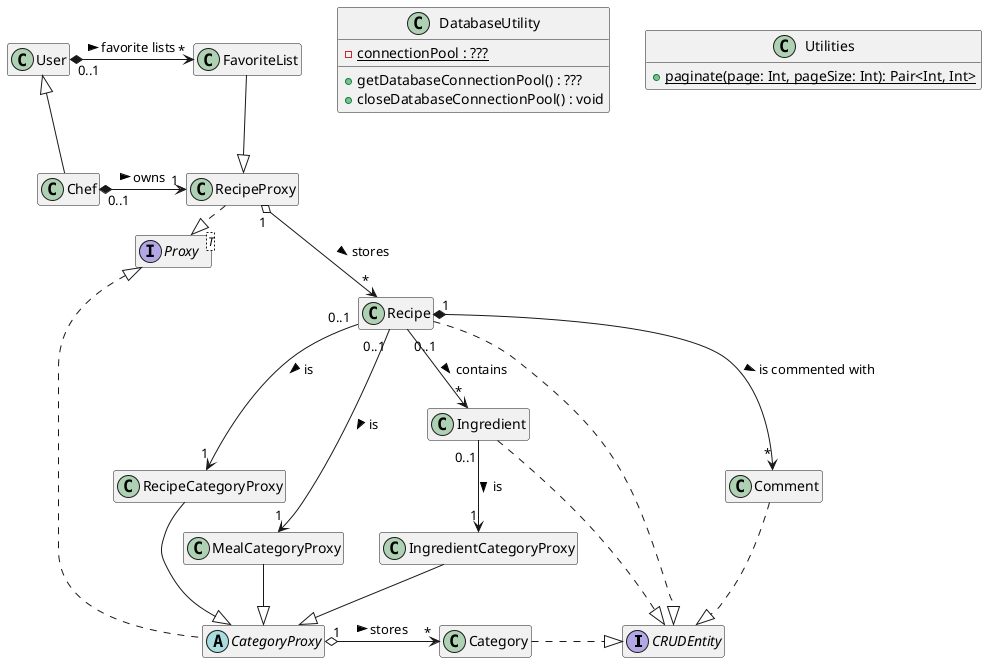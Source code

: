 @startuml classDiagram_v1
hide empty members

interface CRUDEntity {
  ' + toSQLCreateString() : String
  ' + toSQLUpdateString() : String
  ' + toSQLDeleteString() : String
}

interface Proxy<T> {
  ' + get(id: UUID): T
  ' + get(from: Int, to: Int): T[]
  ' + get(selector: String): T[]
  ' + getAll(): T[]
  ' + filter(predicate: Boolean): T[]
}

class DatabaseUtility {
  - {static} connectionPool : ???
  + getDatabaseConnectionPool() : ???
  + closeDatabaseConnectionPool() : void
  ' + createEntity(e: CRUDEntity) : void
  ' + updateEntity(e: CRUDEntity) : void
  ' + deleteEntity(e: CRUDEntity) : void
}

class Utilities {
  + {static} paginate(page: Int, pageSize: Int): Pair<Int, Int>
}

class RecipeProxy
class Recipe {
  ' - id: UUID
  ' - name: String
  ' - description: String
  ' - /allergen: Boolean
  ' - picture: Image
}

class FavoriteList {
  ' - id: UUID
  ' - name: String
}

abstract CategoryProxy {
  ' - categories: Category[]
}
class IngredientCategoryProxy
class RecipeCategoryProxy
class MealCategoryProxy
class Category {
  ' - name: String
}


class Ingredient {
  ' - id: UUID
  ' - name: String
  ' - allergen: Boolean
}

class Comment {
  ' - id: UUID
  ' - rating: Integer
  ' - comment: Optional<String>
  ' - date: Date
}


class User {
  ' - id: UUID
  ' - username: String
  ' - email: String
  ' - name: Optional<String>
  ' - address: Optional<String>
  ' - phone: Optional<String>
  ' - other fields: ...
  ' + createFavoriteList(name: String): FavoriteList
  ' + updateFavoriteList(favoriteList: FavoriteList): void
  ' + deleteFavoriteList(favoriteList: FavoriteList): void
  ' + addToFavoriteList(favoriteList: FavoriteList, recipe: Recipe): void
  ' + removeFromFavoriteList(favoriteList: FavoriteList, recipe: Recipe): void
}

class Chef {
  ' - id: UUID
  ' - username: String
  ' - name: String
  ' - address: String
  ' - email: Optional<String>
  ' - phone: Optional<String>
  ' - other fields: ...
  ' + createRecipe(recipe: Recipe): void
  ' + updateRecipe(recipe: Recipe): void
  ' + deleteRecipe(recipe: Recipe): void
}


Category          .|> CRUDEntity
CategoryProxy     .u.|> Proxy
CategoryProxy "1" o-> "*" Category: > stores

Chef        -u-|> User
Chef "0..1" *-r-> "1" RecipeProxy: > owns

Comment .|> CRUDEntity

FavoriteList --|> RecipeProxy

Ingredient              .|> CRUDEntity
Ingredient  "0..1"      --> "1" IngredientCategoryProxy: > is
IngredientCategoryProxy --|> CategoryProxy

MealCategoryProxy       --|> CategoryProxy

Recipe                   .|> CRUDEntity
Recipe            "0..1" --> "*" Ingredient: > contains
Recipe            "0..1" --> "1" RecipeCategoryProxy: > is
Recipe            "0..1" --> "1" MealCategoryProxy: > is
Recipe            "1"    *--> "*" Comment: > is commented with
RecipeCategoryProxy      --|> CategoryProxy
RecipeProxy              .|> Proxy
RecipeProxy          "1" o-d-> "*" Recipe: > stores

User "0..1" *-> "*" FavoriteList: > favorite lists
@enduml